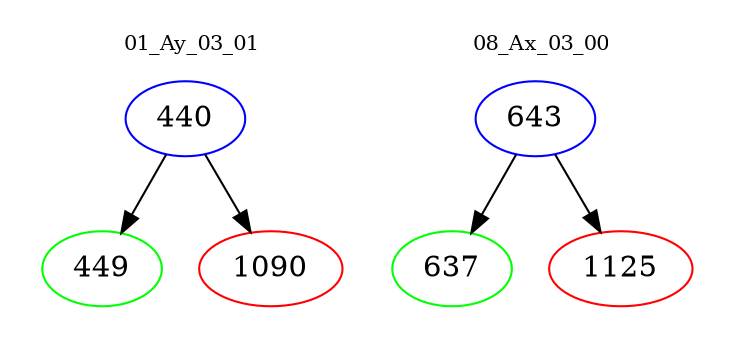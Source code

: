 digraph{
subgraph cluster_0 {
color = white
label = "01_Ay_03_01";
fontsize=10;
T0_440 [label="440", color="blue"]
T0_440 -> T0_449 [color="black"]
T0_449 [label="449", color="green"]
T0_440 -> T0_1090 [color="black"]
T0_1090 [label="1090", color="red"]
}
subgraph cluster_1 {
color = white
label = "08_Ax_03_00";
fontsize=10;
T1_643 [label="643", color="blue"]
T1_643 -> T1_637 [color="black"]
T1_637 [label="637", color="green"]
T1_643 -> T1_1125 [color="black"]
T1_1125 [label="1125", color="red"]
}
}
